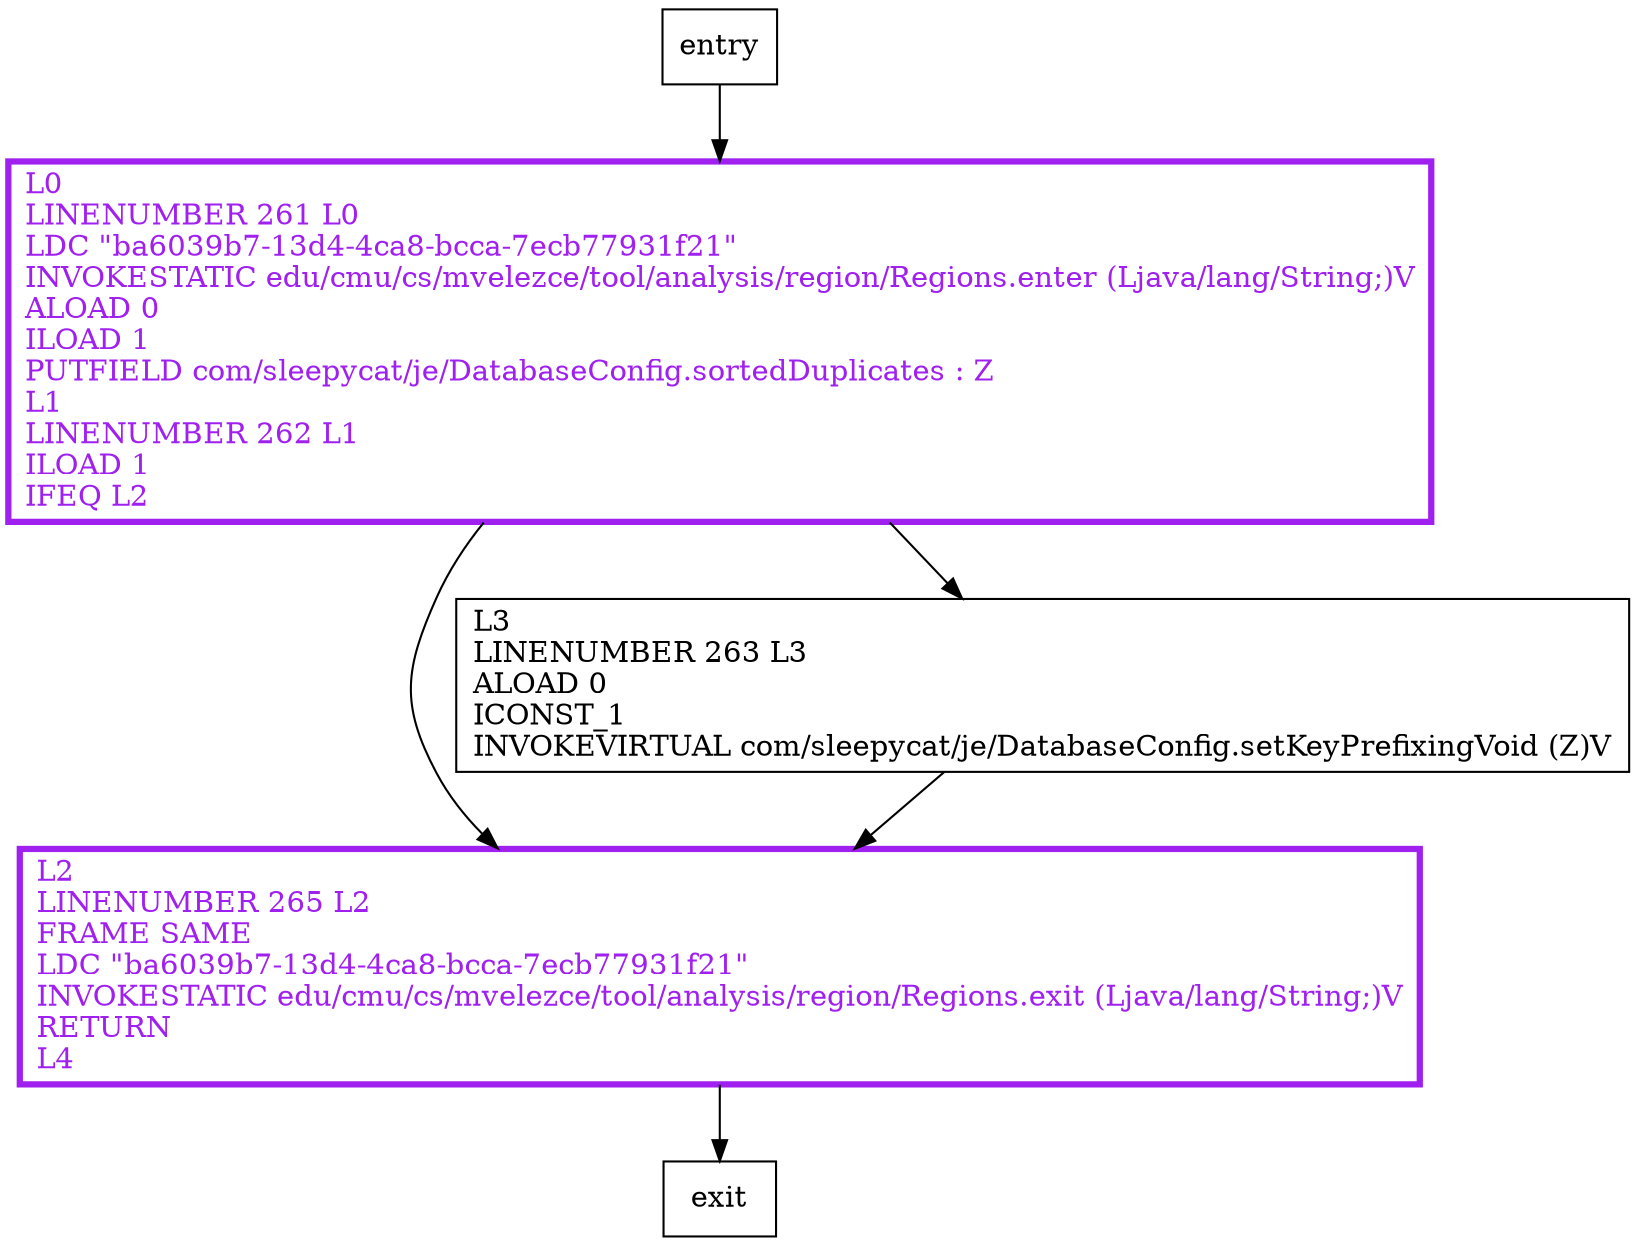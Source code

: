 digraph setSortedDuplicatesVoid {
node [shape=record];
1799197439 [label="L2\lLINENUMBER 265 L2\lFRAME SAME\lLDC \"ba6039b7-13d4-4ca8-bcca-7ecb77931f21\"\lINVOKESTATIC edu/cmu/cs/mvelezce/tool/analysis/region/Regions.exit (Ljava/lang/String;)V\lRETURN\lL4\l"];
870751759 [label="L0\lLINENUMBER 261 L0\lLDC \"ba6039b7-13d4-4ca8-bcca-7ecb77931f21\"\lINVOKESTATIC edu/cmu/cs/mvelezce/tool/analysis/region/Regions.enter (Ljava/lang/String;)V\lALOAD 0\lILOAD 1\lPUTFIELD com/sleepycat/je/DatabaseConfig.sortedDuplicates : Z\lL1\lLINENUMBER 262 L1\lILOAD 1\lIFEQ L2\l"];
837049194 [label="L3\lLINENUMBER 263 L3\lALOAD 0\lICONST_1\lINVOKEVIRTUAL com/sleepycat/je/DatabaseConfig.setKeyPrefixingVoid (Z)V\l"];
entry;
exit;
entry -> 870751759;
1799197439 -> exit;
870751759 -> 1799197439;
870751759 -> 837049194;
837049194 -> 1799197439;
1799197439[fontcolor="purple", penwidth=3, color="purple"];
870751759[fontcolor="purple", penwidth=3, color="purple"];
}
